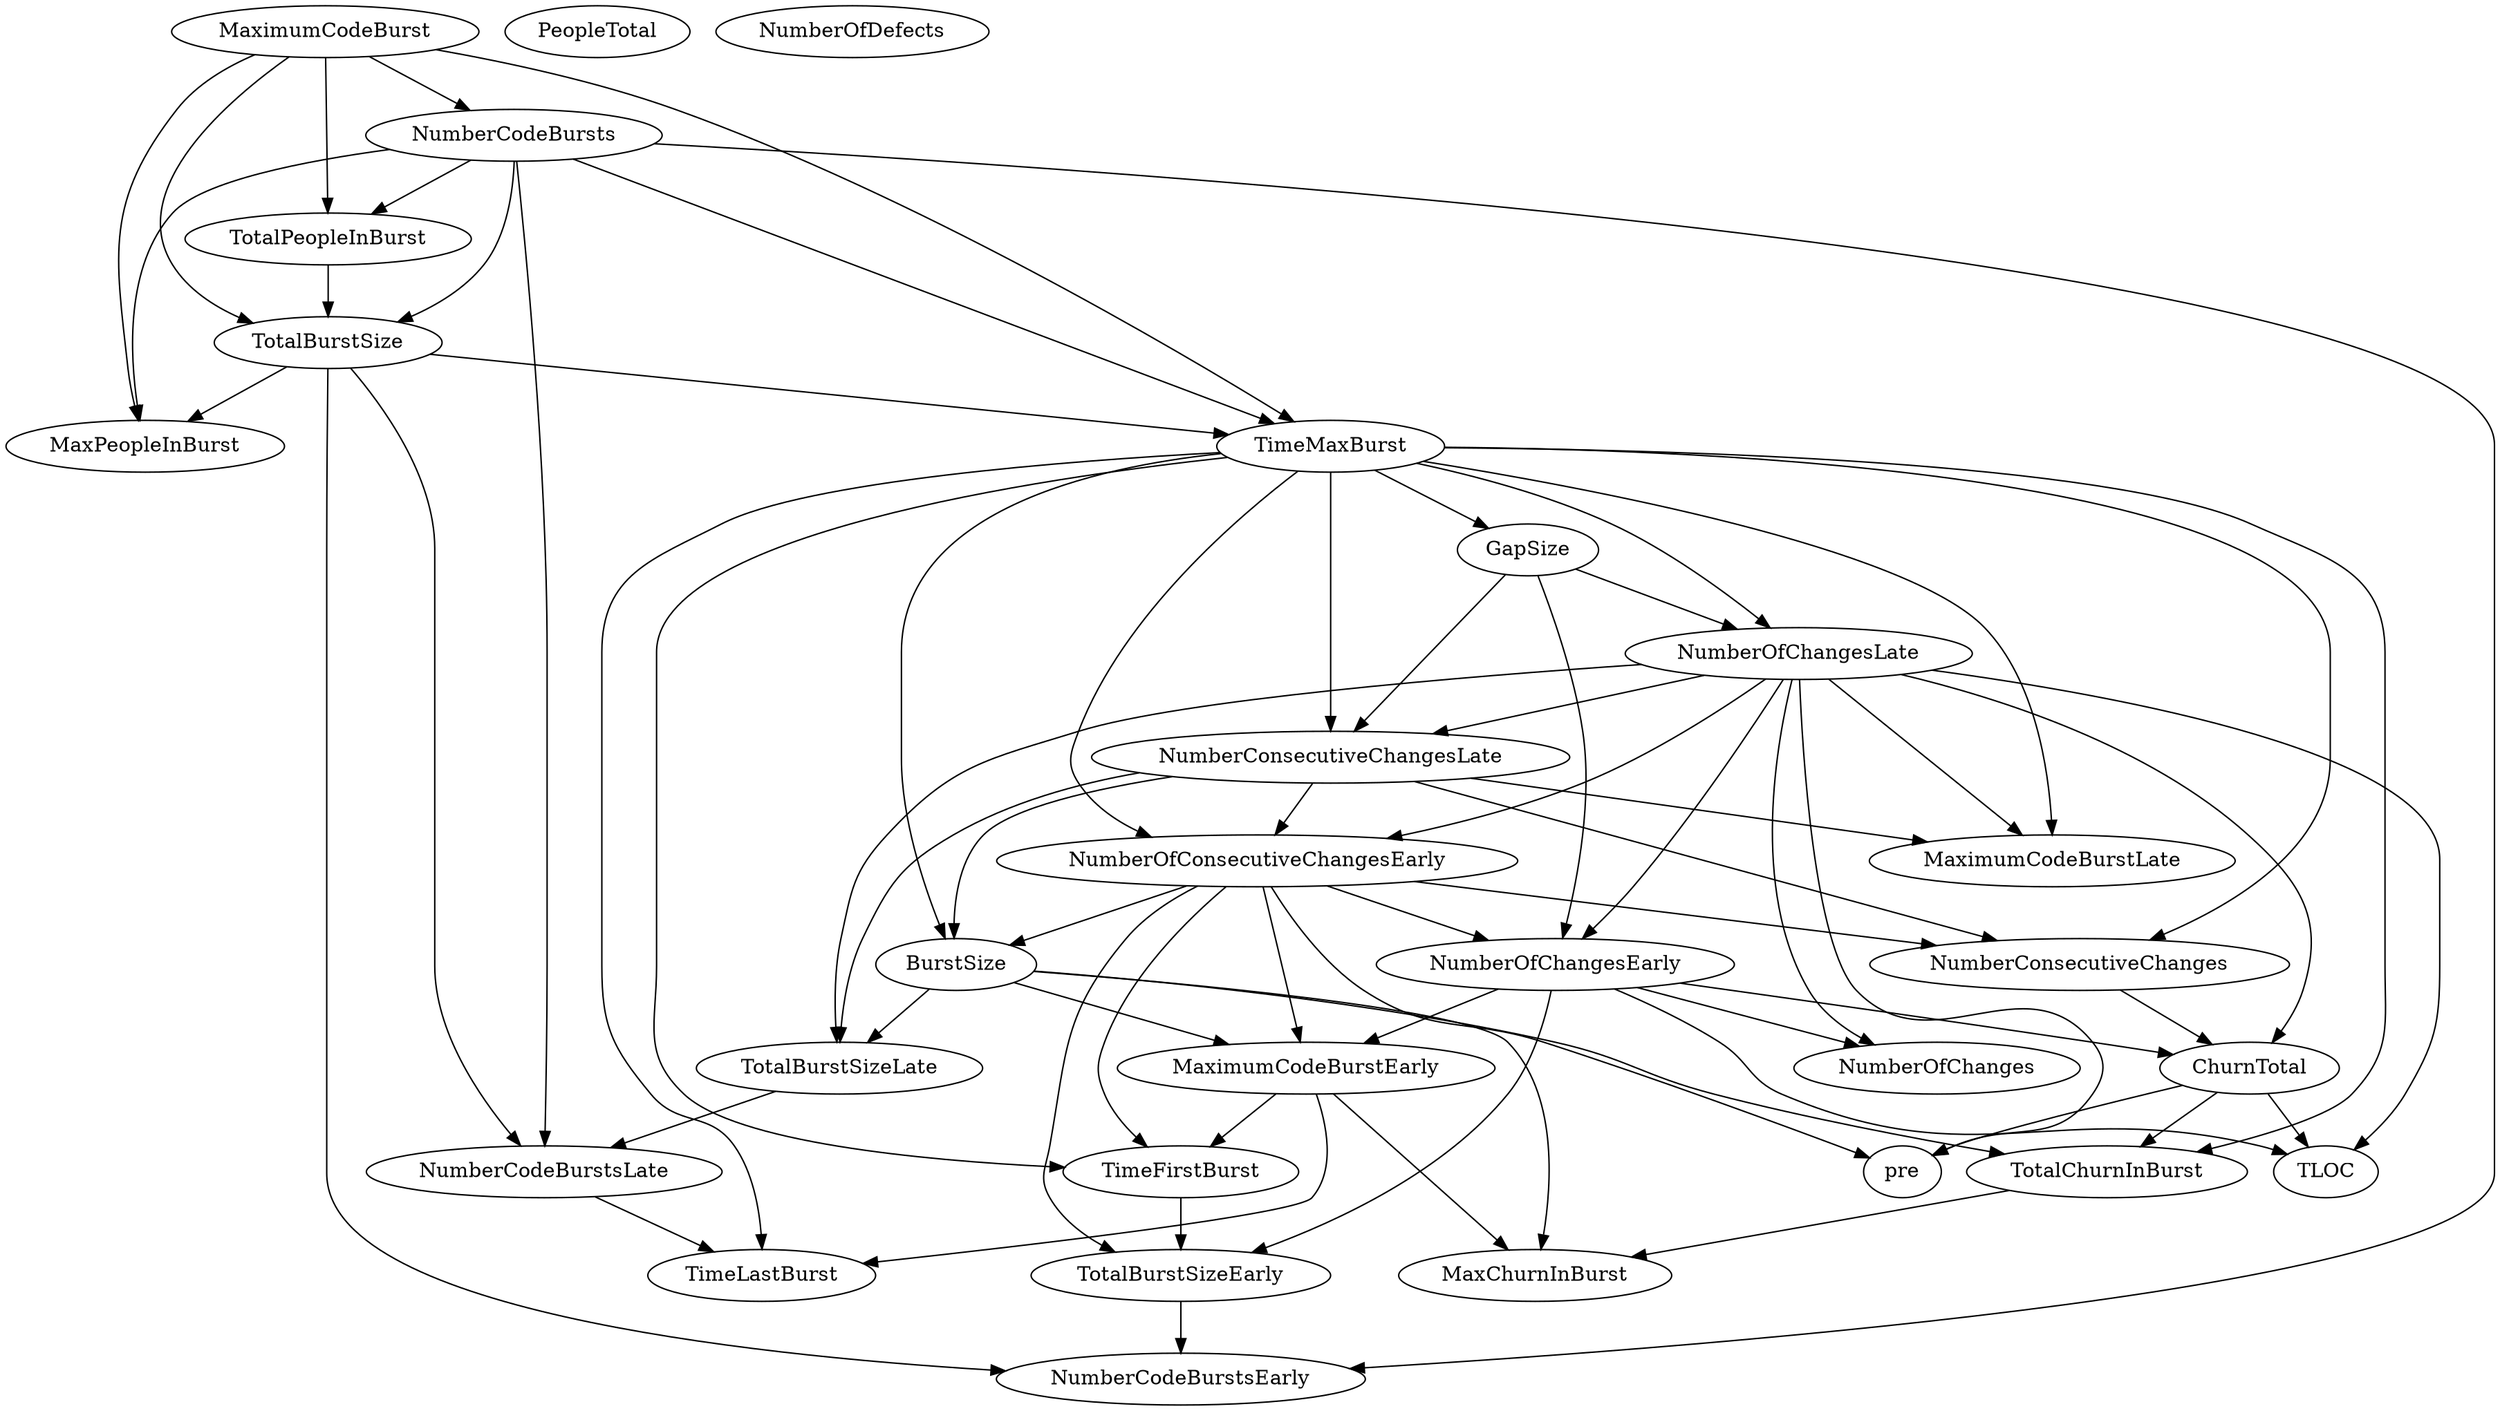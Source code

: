 digraph {
   TotalPeopleInBurst;
   MaximumCodeBurstLate;
   NumberOfChanges;
   MaxPeopleInBurst;
   TotalBurstSizeLate;
   NumberCodeBurstsLate;
   NumberOfChangesLate;
   NumberOfChangesEarly;
   MaxChurnInBurst;
   MaximumCodeBurstEarly;
   NumberCodeBurstsEarly;
   TimeFirstBurst;
   TotalChurnInBurst;
   ChurnTotal;
   MaximumCodeBurst;
   NumberOfConsecutiveChangesEarly;
   NumberConsecutiveChangesLate;
   TotalBurstSizeEarly;
   TotalBurstSize;
   TimeMaxBurst;
   NumberConsecutiveChanges;
   TimeLastBurst;
   NumberCodeBursts;
   PeopleTotal;
   pre;
   NumberOfDefects;
   TLOC;
   GapSize;
   BurstSize;
   TotalPeopleInBurst -> TotalBurstSize;
   TotalBurstSizeLate -> NumberCodeBurstsLate;
   NumberCodeBurstsLate -> TimeLastBurst;
   NumberOfChangesLate -> MaximumCodeBurstLate;
   NumberOfChangesLate -> NumberOfChanges;
   NumberOfChangesLate -> TotalBurstSizeLate;
   NumberOfChangesLate -> NumberOfChangesEarly;
   NumberOfChangesLate -> ChurnTotal;
   NumberOfChangesLate -> NumberOfConsecutiveChangesEarly;
   NumberOfChangesLate -> NumberConsecutiveChangesLate;
   NumberOfChangesLate -> pre;
   NumberOfChangesLate -> TLOC;
   NumberOfChangesEarly -> NumberOfChanges;
   NumberOfChangesEarly -> MaximumCodeBurstEarly;
   NumberOfChangesEarly -> ChurnTotal;
   NumberOfChangesEarly -> TotalBurstSizeEarly;
   NumberOfChangesEarly -> TLOC;
   MaximumCodeBurstEarly -> MaxChurnInBurst;
   MaximumCodeBurstEarly -> TimeFirstBurst;
   MaximumCodeBurstEarly -> TimeLastBurst;
   TimeFirstBurst -> TotalBurstSizeEarly;
   TotalChurnInBurst -> MaxChurnInBurst;
   ChurnTotal -> TotalChurnInBurst;
   ChurnTotal -> pre;
   ChurnTotal -> TLOC;
   MaximumCodeBurst -> TotalPeopleInBurst;
   MaximumCodeBurst -> MaxPeopleInBurst;
   MaximumCodeBurst -> TotalBurstSize;
   MaximumCodeBurst -> TimeMaxBurst;
   MaximumCodeBurst -> NumberCodeBursts;
   NumberOfConsecutiveChangesEarly -> NumberOfChangesEarly;
   NumberOfConsecutiveChangesEarly -> MaximumCodeBurstEarly;
   NumberOfConsecutiveChangesEarly -> TimeFirstBurst;
   NumberOfConsecutiveChangesEarly -> TotalBurstSizeEarly;
   NumberOfConsecutiveChangesEarly -> NumberConsecutiveChanges;
   NumberOfConsecutiveChangesEarly -> pre;
   NumberOfConsecutiveChangesEarly -> BurstSize;
   NumberConsecutiveChangesLate -> MaximumCodeBurstLate;
   NumberConsecutiveChangesLate -> TotalBurstSizeLate;
   NumberConsecutiveChangesLate -> NumberOfConsecutiveChangesEarly;
   NumberConsecutiveChangesLate -> NumberConsecutiveChanges;
   NumberConsecutiveChangesLate -> BurstSize;
   TotalBurstSizeEarly -> NumberCodeBurstsEarly;
   TotalBurstSize -> MaxPeopleInBurst;
   TotalBurstSize -> NumberCodeBurstsLate;
   TotalBurstSize -> NumberCodeBurstsEarly;
   TotalBurstSize -> TimeMaxBurst;
   TimeMaxBurst -> MaximumCodeBurstLate;
   TimeMaxBurst -> NumberOfChangesLate;
   TimeMaxBurst -> TimeFirstBurst;
   TimeMaxBurst -> TotalChurnInBurst;
   TimeMaxBurst -> NumberOfConsecutiveChangesEarly;
   TimeMaxBurst -> NumberConsecutiveChangesLate;
   TimeMaxBurst -> NumberConsecutiveChanges;
   TimeMaxBurst -> TimeLastBurst;
   TimeMaxBurst -> GapSize;
   TimeMaxBurst -> BurstSize;
   NumberConsecutiveChanges -> ChurnTotal;
   NumberCodeBursts -> TotalPeopleInBurst;
   NumberCodeBursts -> MaxPeopleInBurst;
   NumberCodeBursts -> NumberCodeBurstsLate;
   NumberCodeBursts -> NumberCodeBurstsEarly;
   NumberCodeBursts -> TotalBurstSize;
   NumberCodeBursts -> TimeMaxBurst;
   GapSize -> NumberOfChangesLate;
   GapSize -> NumberOfChangesEarly;
   GapSize -> NumberConsecutiveChangesLate;
   BurstSize -> TotalBurstSizeLate;
   BurstSize -> MaxChurnInBurst;
   BurstSize -> MaximumCodeBurstEarly;
   BurstSize -> TotalChurnInBurst;
}
